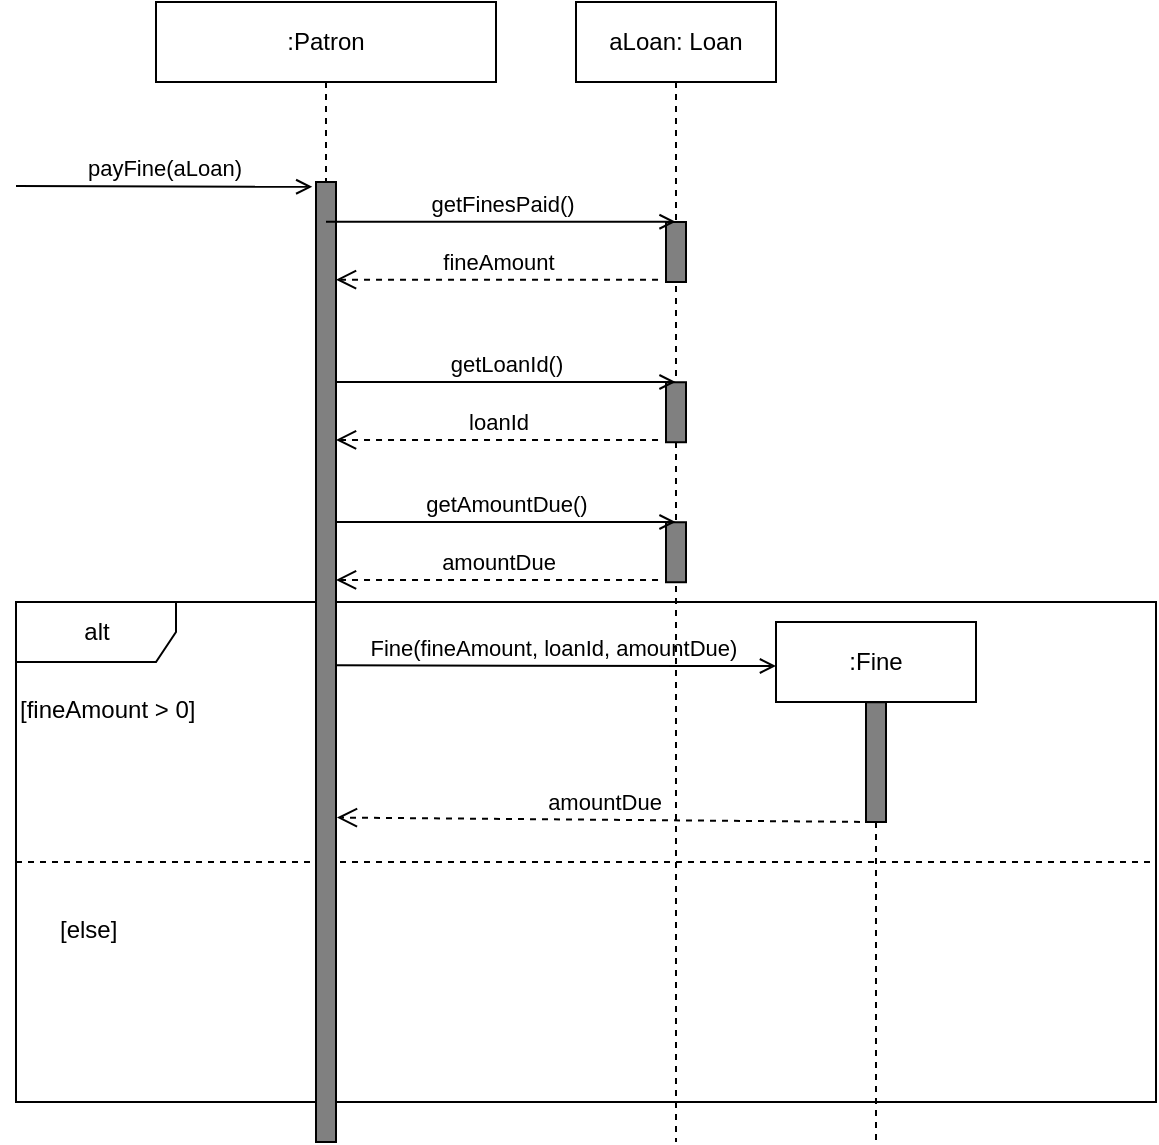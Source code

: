 <mxfile>
    <diagram id="MPEoFik_bNeqSjJtSBp8" name="pay-fine">
        <mxGraphModel dx="1384" dy="698" grid="1" gridSize="10" guides="1" tooltips="1" connect="1" arrows="1" fold="1" page="1" pageScale="1" pageWidth="1169" pageHeight="827" background="#ffffff" math="0" shadow="0">
            <root>
                <mxCell id="0"/>
                <mxCell id="1" parent="0"/>
                <mxCell id="46" value="alt" style="shape=umlFrame;tabWidth=110;tabHeight=30;tabPosition=left;html=1;boundedLbl=1;labelInHeader=1;width=80;height=30;fillColor=none;" parent="1" vertex="1">
                    <mxGeometry x="280" y="420" width="570" height="250" as="geometry"/>
                </mxCell>
                <mxCell id="47" value="[fineAmount &gt; 0]" style="text;fillColor=none;" parent="46" vertex="1">
                    <mxGeometry width="100" height="20" relative="1" as="geometry">
                        <mxPoint y="40" as="offset"/>
                    </mxGeometry>
                </mxCell>
                <mxCell id="48" value="[else]" style="line;strokeWidth=1;dashed=1;labelPosition=center;verticalLabelPosition=bottom;align=left;verticalAlign=top;spacingLeft=20;spacingTop=15;fillColor=none;" parent="46" vertex="1">
                    <mxGeometry y="125" width="570" height="10" as="geometry"/>
                </mxCell>
                <mxCell id="21" value="aLoan: Loan" style="shape=umlLifeline;perimeter=lifelinePerimeter;whiteSpace=wrap;html=1;container=1;collapsible=0;recursiveResize=0;outlineConnect=0;fillColor=none;" parent="1" vertex="1">
                    <mxGeometry x="560" y="120" width="100" height="570" as="geometry"/>
                </mxCell>
                <mxCell id="22" value="" style="html=1;points=[];perimeter=orthogonalPerimeter;fillColor=#808080;" parent="21" vertex="1">
                    <mxGeometry x="45" y="110" width="10" height="30" as="geometry"/>
                </mxCell>
                <mxCell id="31" value="" style="html=1;points=[];perimeter=orthogonalPerimeter;fillColor=#808080;" parent="21" vertex="1">
                    <mxGeometry x="45" y="190.12" width="10" height="30" as="geometry"/>
                </mxCell>
                <mxCell id="33" value="loanId" style="endArrow=open;startArrow=none;endFill=0;startFill=0;endSize=8;html=1;verticalAlign=bottom;dashed=1;labelBackgroundColor=none;exitX=0.001;exitY=0.862;exitDx=0;exitDy=0;exitPerimeter=0;" parent="21" target="24" edge="1">
                    <mxGeometry width="160" relative="1" as="geometry">
                        <mxPoint x="41.01" y="218.98" as="sourcePoint"/>
                        <mxPoint x="-154" y="219.12" as="targetPoint"/>
                    </mxGeometry>
                </mxCell>
                <mxCell id="34" value="" style="html=1;points=[];perimeter=orthogonalPerimeter;fillColor=#808080;" parent="21" vertex="1">
                    <mxGeometry x="45" y="260.12" width="10" height="30" as="geometry"/>
                </mxCell>
                <mxCell id="36" value="amountDue" style="endArrow=open;startArrow=none;endFill=0;startFill=0;endSize=8;html=1;verticalAlign=bottom;dashed=1;labelBackgroundColor=none;exitX=0.001;exitY=0.862;exitDx=0;exitDy=0;exitPerimeter=0;" parent="21" target="24" edge="1">
                    <mxGeometry width="160" relative="1" as="geometry">
                        <mxPoint x="41.01" y="288.98" as="sourcePoint"/>
                        <mxPoint x="-154" y="289.12" as="targetPoint"/>
                    </mxGeometry>
                </mxCell>
                <mxCell id="41" value="Fine(fineAmount, loanId, amountDue)&amp;nbsp;" style="html=1;verticalAlign=bottom;labelBackgroundColor=none;endArrow=open;endFill=0;entryX=0.481;entryY=-0.004;entryDx=0;entryDy=0;entryPerimeter=0;exitX=0.94;exitY=0.541;exitDx=0;exitDy=0;exitPerimeter=0;" parent="21" edge="1">
                    <mxGeometry width="160" relative="1" as="geometry">
                        <mxPoint x="-120.6" y="331.68" as="sourcePoint"/>
                        <mxPoint x="100.0" y="332.0" as="targetPoint"/>
                        <Array as="points">
                            <mxPoint x="70" y="332"/>
                        </Array>
                    </mxGeometry>
                </mxCell>
                <mxCell id="45" value="amountDue" style="endArrow=open;startArrow=none;endFill=0;startFill=0;endSize=8;html=1;verticalAlign=bottom;dashed=1;labelBackgroundColor=none;exitX=0.001;exitY=0.862;exitDx=0;exitDy=0;exitPerimeter=0;entryX=1.047;entryY=0.662;entryDx=0;entryDy=0;entryPerimeter=0;" parent="21" target="24" edge="1">
                    <mxGeometry width="160" relative="1" as="geometry">
                        <mxPoint x="148" y="410.0" as="sourcePoint"/>
                        <mxPoint x="-48.01" y="410.0" as="targetPoint"/>
                    </mxGeometry>
                </mxCell>
                <mxCell id="23" value=":Patron" style="shape=umlLifeline;perimeter=lifelinePerimeter;whiteSpace=wrap;html=1;container=1;collapsible=0;recursiveResize=0;outlineConnect=0;fillColor=none;" parent="1" vertex="1">
                    <mxGeometry x="350" y="120" width="170" height="570" as="geometry"/>
                </mxCell>
                <mxCell id="24" value="" style="html=1;points=[];perimeter=orthogonalPerimeter;fillColor=#808080;" parent="23" vertex="1">
                    <mxGeometry x="80" y="90" width="10" height="480" as="geometry"/>
                </mxCell>
                <mxCell id="27" value="payFine(aLoan)" style="html=1;verticalAlign=bottom;labelBackgroundColor=none;endArrow=open;endFill=0;entryX=-0.187;entryY=0.005;entryDx=0;entryDy=0;entryPerimeter=0;" parent="1" target="24" edge="1">
                    <mxGeometry width="160" relative="1" as="geometry">
                        <mxPoint x="280" y="212" as="sourcePoint"/>
                        <mxPoint x="380" y="210" as="targetPoint"/>
                    </mxGeometry>
                </mxCell>
                <mxCell id="28" value="getFinesPaid()" style="html=1;verticalAlign=bottom;labelBackgroundColor=none;endArrow=open;endFill=0;entryX=0.481;entryY=-0.004;entryDx=0;entryDy=0;entryPerimeter=0;" parent="1" source="23" target="22" edge="1">
                    <mxGeometry width="160" relative="1" as="geometry">
                        <mxPoint x="410" y="230" as="sourcePoint"/>
                        <mxPoint x="600" y="230" as="targetPoint"/>
                    </mxGeometry>
                </mxCell>
                <mxCell id="29" value="fineAmount" style="endArrow=open;startArrow=none;endFill=0;startFill=0;endSize=8;html=1;verticalAlign=bottom;dashed=1;labelBackgroundColor=none;exitX=0.001;exitY=0.862;exitDx=0;exitDy=0;exitPerimeter=0;" parent="1" target="24" edge="1">
                    <mxGeometry width="160" relative="1" as="geometry">
                        <mxPoint x="601.01" y="258.86" as="sourcePoint"/>
                        <mxPoint x="406" y="259" as="targetPoint"/>
                    </mxGeometry>
                </mxCell>
                <mxCell id="37" value=":Fine" style="shape=umlLifeline;perimeter=lifelinePerimeter;whiteSpace=wrap;html=1;container=1;collapsible=0;recursiveResize=0;outlineConnect=0;fillColor=none;" parent="1" vertex="1">
                    <mxGeometry x="660" y="430" width="100" height="260" as="geometry"/>
                </mxCell>
                <mxCell id="38" value="" style="html=1;points=[];perimeter=orthogonalPerimeter;fillColor=#808080;" parent="37" vertex="1">
                    <mxGeometry x="45" y="40.12" width="10" height="59.88" as="geometry"/>
                </mxCell>
                <mxCell id="32" value="getLoanId()" style="html=1;verticalAlign=bottom;labelBackgroundColor=none;endArrow=open;endFill=0;entryX=0.481;entryY=-0.004;entryDx=0;entryDy=0;entryPerimeter=0;" parent="1" source="24" target="31" edge="1">
                    <mxGeometry width="160" relative="1" as="geometry">
                        <mxPoint x="404.1" y="310.64" as="sourcePoint"/>
                        <mxPoint x="600" y="310.12" as="targetPoint"/>
                    </mxGeometry>
                </mxCell>
                <mxCell id="35" value="getAmountDue()" style="html=1;verticalAlign=bottom;labelBackgroundColor=none;endArrow=open;endFill=0;entryX=0.481;entryY=-0.004;entryDx=0;entryDy=0;entryPerimeter=0;" parent="1" source="24" target="34" edge="1">
                    <mxGeometry width="160" relative="1" as="geometry">
                        <mxPoint x="404.1" y="380.64" as="sourcePoint"/>
                        <mxPoint x="60" y="40.12" as="targetPoint"/>
                    </mxGeometry>
                </mxCell>
            </root>
        </mxGraphModel>
    </diagram>
    <diagram id="lsu7tZ-5wyPX_rLPxJTI" name="checkin">
        <mxGraphModel dx="1384" dy="698" grid="1" gridSize="10" guides="1" tooltips="1" connect="1" arrows="1" fold="1" page="1" pageScale="1" pageWidth="1169" pageHeight="827" background="#ffffff" math="0" shadow="0">
            <root>
                <mxCell id="0"/>
                <mxCell id="1" parent="0"/>
                <mxCell id="EVbKOUU6559SmoUKZ8n5-3" value="&amp;lt;&amp;lt;class&amp;gt;&amp;gt;&lt;br&gt;Loan" style="shape=umlLifeline;perimeter=lifelinePerimeter;whiteSpace=wrap;html=1;container=1;collapsible=0;recursiveResize=0;outlineConnect=0;fillColor=none;" parent="1" vertex="1">
                    <mxGeometry x="570" y="150" width="100" height="410" as="geometry"/>
                </mxCell>
                <mxCell id="7IWd7xvV8XiRp6V7sCf0-1" value="" style="html=1;points=[];perimeter=orthogonalPerimeter;fillColor=#808080;" parent="EVbKOUU6559SmoUKZ8n5-3" vertex="1">
                    <mxGeometry x="45" y="120" width="10" height="40" as="geometry"/>
                </mxCell>
                <mxCell id="EVbKOUU6559SmoUKZ8n5-5" value=":CheckInController" style="shape=umlLifeline;perimeter=lifelinePerimeter;whiteSpace=wrap;html=1;container=1;collapsible=0;recursiveResize=0;outlineConnect=0;fillColor=none;" parent="1" vertex="1">
                    <mxGeometry x="220" y="150" width="100" height="410" as="geometry"/>
                </mxCell>
                <mxCell id="EVbKOUU6559SmoUKZ8n5-6" value="" style="html=1;points=[];perimeter=orthogonalPerimeter;fillColor=#808080;" parent="EVbKOUU6559SmoUKZ8n5-5" vertex="1">
                    <mxGeometry x="45" y="90" width="10" height="210" as="geometry"/>
                </mxCell>
                <mxCell id="7vXhohfvbYViJ-qTs98m-1" value=":Librarian" style="shape=umlLifeline;perimeter=lifelinePerimeter;whiteSpace=wrap;html=1;container=1;collapsible=0;recursiveResize=0;outlineConnect=0;fillColor=none;" parent="1" vertex="1">
                    <mxGeometry x="730" y="150" width="100" height="410" as="geometry"/>
                </mxCell>
                <mxCell id="7vXhohfvbYViJ-qTs98m-2" value="" style="html=1;points=[];perimeter=orthogonalPerimeter;fillColor=#808080;" parent="7vXhohfvbYViJ-qTs98m-1" vertex="1">
                    <mxGeometry x="45" y="180" width="10" height="150" as="geometry"/>
                </mxCell>
                <mxCell id="7vXhohfvbYViJ-qTs98m-3" value="aLoan: Loan" style="shape=umlLifeline;perimeter=lifelinePerimeter;whiteSpace=wrap;html=1;container=1;collapsible=0;recursiveResize=0;outlineConnect=0;fillColor=none;" parent="1" vertex="1">
                    <mxGeometry x="950" y="253" width="100" height="307" as="geometry"/>
                </mxCell>
                <mxCell id="7vXhohfvbYViJ-qTs98m-4" value="" style="html=1;points=[];perimeter=orthogonalPerimeter;fillColor=#808080;" parent="7vXhohfvbYViJ-qTs98m-3" vertex="1">
                    <mxGeometry x="45" y="40" width="10" height="20" as="geometry"/>
                </mxCell>
                <mxCell id="RpeiVEMbx6OwtMUsFMDf-9" style="edgeStyle=none;html=1;" parent="7vXhohfvbYViJ-qTs98m-3" source="RpeiVEMbx6OwtMUsFMDf-4" target="7vXhohfvbYViJ-qTs98m-3" edge="1">
                    <mxGeometry relative="1" as="geometry"/>
                </mxCell>
                <mxCell id="RpeiVEMbx6OwtMUsFMDf-4" value="" style="html=1;points=[];perimeter=orthogonalPerimeter;fillColor=#808080;" parent="7vXhohfvbYViJ-qTs98m-3" vertex="1">
                    <mxGeometry x="45" y="100" width="10" height="40" as="geometry"/>
                </mxCell>
                <mxCell id="RpeiVEMbx6OwtMUsFMDf-5" value="" style="html=1;points=[];perimeter=orthogonalPerimeter;fillColor=#808080;" parent="7vXhohfvbYViJ-qTs98m-3" vertex="1">
                    <mxGeometry x="45" y="180" width="10" height="40" as="geometry"/>
                </mxCell>
                <mxCell id="5jDFTxrKPCFwXKo18iMx-1" value="handleCheckIn(loanId)" style="html=1;verticalAlign=bottom;labelBackgroundColor=none;endArrow=open;endFill=0;entryX=0.527;entryY=0;entryDx=0;entryDy=0;entryPerimeter=0;" parent="1" target="EVbKOUU6559SmoUKZ8n5-6" edge="1">
                    <mxGeometry width="160" relative="1" as="geometry">
                        <mxPoint x="50" y="240" as="sourcePoint"/>
                        <mxPoint x="198.13" y="250.4" as="targetPoint"/>
                    </mxGeometry>
                </mxCell>
                <mxCell id="5jDFTxrKPCFwXKo18iMx-2" value="&amp;lt;&amp;lt;static&amp;gt;&amp;gt;&lt;br&gt;findById(loanId)" style="html=1;verticalAlign=bottom;labelBackgroundColor=none;endArrow=open;endFill=0;exitX=1.281;exitY=0.154;exitDx=0;exitDy=0;exitPerimeter=0;" parent="1" source="EVbKOUU6559SmoUKZ8n5-6" target="EVbKOUU6559SmoUKZ8n5-3" edge="1">
                    <mxGeometry x="0.0" width="160" relative="1" as="geometry">
                        <mxPoint x="505" y="260" as="sourcePoint"/>
                        <mxPoint x="510" y="220" as="targetPoint"/>
                        <mxPoint as="offset"/>
                    </mxGeometry>
                </mxCell>
                <mxCell id="RpeiVEMbx6OwtMUsFMDf-1" value="aLoan" style="endArrow=open;startArrow=none;endFill=0;startFill=0;endSize=8;html=1;verticalAlign=bottom;dashed=1;labelBackgroundColor=none;exitX=0.067;exitY=0.774;exitDx=0;exitDy=0;exitPerimeter=0;" parent="1" source="7IWd7xvV8XiRp6V7sCf0-1" target="EVbKOUU6559SmoUKZ8n5-5" edge="1">
                    <mxGeometry x="0.0" width="160" relative="1" as="geometry">
                        <mxPoint x="601.01" y="338.98" as="sourcePoint"/>
                        <mxPoint x="440" y="338.98" as="targetPoint"/>
                        <mxPoint as="offset"/>
                    </mxGeometry>
                </mxCell>
                <mxCell id="RpeiVEMbx6OwtMUsFMDf-3" value="checkIn(aLoan)" style="html=1;verticalAlign=bottom;labelBackgroundColor=none;endArrow=open;endFill=0;exitX=1.136;exitY=0.46;exitDx=0;exitDy=0;exitPerimeter=0;entryX=0.122;entryY=0.011;entryDx=0;entryDy=0;entryPerimeter=0;" parent="1" source="EVbKOUU6559SmoUKZ8n5-6" target="7vXhohfvbYViJ-qTs98m-2" edge="1">
                    <mxGeometry x="0.0" width="160" relative="1" as="geometry">
                        <mxPoint x="310.0" y="344.66" as="sourcePoint"/>
                        <mxPoint x="651.69" y="344.66" as="targetPoint"/>
                        <mxPoint as="offset"/>
                    </mxGeometry>
                </mxCell>
                <mxCell id="RpeiVEMbx6OwtMUsFMDf-6" value="setReturnDate()" style="html=1;verticalAlign=bottom;labelBackgroundColor=none;endArrow=open;endFill=0;exitX=1.364;exitY=0.303;exitDx=0;exitDy=0;exitPerimeter=0;" parent="1" edge="1">
                    <mxGeometry x="0.0" width="160" relative="1" as="geometry">
                        <mxPoint x="788.64" y="351.45" as="sourcePoint"/>
                        <mxPoint x="995.0" y="351.45" as="targetPoint"/>
                        <mxPoint as="offset"/>
                    </mxGeometry>
                </mxCell>
                <mxCell id="RpeiVEMbx6OwtMUsFMDf-8" value="setCheckInLibrarianId()" style="html=1;verticalAlign=bottom;labelBackgroundColor=none;endArrow=open;endFill=0;" parent="1" source="7vXhohfvbYViJ-qTs98m-2" target="RpeiVEMbx6OwtMUsFMDf-5" edge="1">
                    <mxGeometry x="0.0" width="160" relative="1" as="geometry">
                        <mxPoint x="795.0" y="375.0" as="sourcePoint"/>
                        <mxPoint x="1009.5" y="375.0" as="targetPoint"/>
                        <mxPoint as="offset"/>
                    </mxGeometry>
                </mxCell>
                <mxCell id="7IWd7xvV8XiRp6V7sCf0-4" value="" style="html=1;verticalAlign=bottom;labelBackgroundColor=none;endArrow=open;endFill=0;entryX=0;entryY=0.084;entryDx=0;entryDy=0;entryPerimeter=0;" parent="1" target="7vXhohfvbYViJ-qTs98m-3" edge="1">
                    <mxGeometry x="0.0" width="160" relative="1" as="geometry">
                        <mxPoint x="627" y="279" as="sourcePoint"/>
                        <mxPoint x="907" y="279" as="targetPoint"/>
                        <mxPoint as="offset"/>
                    </mxGeometry>
                </mxCell>
            </root>
        </mxGraphModel>
    </diagram>
    <diagram id="N1B3kwWEVHR4gYJH-Rly" name="create-vendor">
        <mxGraphModel dx="318" dy="160" grid="1" gridSize="10" guides="1" tooltips="1" connect="1" arrows="1" fold="1" page="1" pageScale="1" pageWidth="1169" pageHeight="827" background="#ffffff" math="0" shadow="0">
            <root>
                <mxCell id="0"/>
                <mxCell id="1" parent="0"/>
                <mxCell id="OqdK08sEV30AsIpZdQsm-2" value=":VendorController" style="shape=umlLifeline;perimeter=lifelinePerimeter;whiteSpace=wrap;html=1;container=1;collapsible=0;recursiveResize=0;outlineConnect=0;" vertex="1" parent="1">
                    <mxGeometry x="350" y="100" width="100" height="700" as="geometry"/>
                </mxCell>
                <mxCell id="OqdK08sEV30AsIpZdQsm-3" value="" style="html=1;points=[];perimeter=orthogonalPerimeter;fillColor=#808080;" vertex="1" parent="OqdK08sEV30AsIpZdQsm-2">
                    <mxGeometry x="45" y="90" width="10" height="570" as="geometry"/>
                </mxCell>
                <mxCell id="GStYAvvnpQxeLRDFX3Wr-1" value="createVendor()" style="html=1;verticalAlign=bottom;labelBackgroundColor=none;endArrow=open;endFill=0;entryX=0.527;entryY=0;entryDx=0;entryDy=0;entryPerimeter=0;" edge="1" parent="OqdK08sEV30AsIpZdQsm-2">
                    <mxGeometry width="160" relative="1" as="geometry">
                        <mxPoint x="-175.27" y="90" as="sourcePoint"/>
                        <mxPoint x="45" y="90" as="targetPoint"/>
                    </mxGeometry>
                </mxCell>
                <mxCell id="OqdK08sEV30AsIpZdQsm-6" value=":VendorForm" style="shape=umlLifeline;perimeter=lifelinePerimeter;whiteSpace=wrap;html=1;container=1;collapsible=0;recursiveResize=0;outlineConnect=0;" vertex="1" parent="1">
                    <mxGeometry x="680" y="100" width="100" height="700" as="geometry"/>
                </mxCell>
                <mxCell id="OqdK08sEV30AsIpZdQsm-7" value="" style="html=1;points=[];perimeter=orthogonalPerimeter;fillColor=#808080;" vertex="1" parent="OqdK08sEV30AsIpZdQsm-6">
                    <mxGeometry x="45" y="100" width="10" height="40" as="geometry"/>
                </mxCell>
                <mxCell id="O9oHeqppPchUJ7tnU1ej-2" value="" style="html=1;points=[];perimeter=orthogonalPerimeter;fillColor=#808080;" vertex="1" parent="OqdK08sEV30AsIpZdQsm-6">
                    <mxGeometry x="45" y="180" width="10" height="40" as="geometry"/>
                </mxCell>
                <mxCell id="O9oHeqppPchUJ7tnU1ej-3" value="" style="html=1;points=[];perimeter=orthogonalPerimeter;fillColor=#808080;" vertex="1" parent="OqdK08sEV30AsIpZdQsm-6">
                    <mxGeometry x="45" y="620" width="10" height="40" as="geometry"/>
                </mxCell>
                <mxCell id="O9oHeqppPchUJ7tnU1ej-4" value="" style="html=1;points=[];perimeter=orthogonalPerimeter;fillColor=#808080;" vertex="1" parent="OqdK08sEV30AsIpZdQsm-6">
                    <mxGeometry x="45" y="260.51" width="10" height="40" as="geometry"/>
                </mxCell>
                <mxCell id="O9oHeqppPchUJ7tnU1ej-5" value="getContactPerson()" style="html=1;verticalAlign=bottom;labelBackgroundColor=none;endArrow=open;endFill=0;exitX=1.036;exitY=0.157;exitDx=0;exitDy=0;exitPerimeter=0;entryX=0.068;entryY=0.004;entryDx=0;entryDy=0;entryPerimeter=0;" edge="1" parent="OqdK08sEV30AsIpZdQsm-6" target="O9oHeqppPchUJ7tnU1ej-4">
                    <mxGeometry x="-0.001" width="160" relative="1" as="geometry">
                        <mxPoint x="-274.64" y="260" as="sourcePoint"/>
                        <mxPoint x="-30" y="259.51" as="targetPoint"/>
                        <mxPoint as="offset"/>
                    </mxGeometry>
                </mxCell>
                <mxCell id="O9oHeqppPchUJ7tnU1ej-6" value="contactPerson" style="endArrow=open;startArrow=none;endFill=0;startFill=0;endSize=8;html=1;verticalAlign=bottom;dashed=1;labelBackgroundColor=none;exitX=0.148;exitY=1.024;exitDx=0;exitDy=0;exitPerimeter=0;" edge="1" parent="OqdK08sEV30AsIpZdQsm-6" source="O9oHeqppPchUJ7tnU1ej-4">
                    <mxGeometry x="0.0" width="160" relative="1" as="geometry">
                        <mxPoint x="-50.0" y="300.51" as="sourcePoint"/>
                        <mxPoint x="-270" y="300.51" as="targetPoint"/>
                        <mxPoint as="offset"/>
                    </mxGeometry>
                </mxCell>
                <mxCell id="OqdK08sEV30AsIpZdQsm-8" value="&amp;lt;&amp;lt;class&amp;gt;&amp;gt;&lt;br&gt;Vendor" style="shape=umlLifeline;perimeter=lifelinePerimeter;whiteSpace=wrap;html=1;container=1;collapsible=0;recursiveResize=0;outlineConnect=0;" vertex="1" parent="1">
                    <mxGeometry x="805" y="100" width="100" height="700" as="geometry"/>
                </mxCell>
                <mxCell id="OqdK08sEV30AsIpZdQsm-9" value="" style="html=1;points=[];perimeter=orthogonalPerimeter;fillColor=#808080;" vertex="1" parent="OqdK08sEV30AsIpZdQsm-8">
                    <mxGeometry x="45" y="480" width="10" height="40" as="geometry"/>
                </mxCell>
                <mxCell id="GStYAvvnpQxeLRDFX3Wr-2" value="getEmail()" style="html=1;verticalAlign=bottom;labelBackgroundColor=none;endArrow=open;endFill=0;entryX=0.027;entryY=0.034;entryDx=0;entryDy=0;entryPerimeter=0;exitX=1.028;exitY=0.021;exitDx=0;exitDy=0;exitPerimeter=0;" edge="1" parent="1" source="OqdK08sEV30AsIpZdQsm-3" target="OqdK08sEV30AsIpZdQsm-7">
                    <mxGeometry width="160" relative="1" as="geometry">
                        <mxPoint x="410" y="201" as="sourcePoint"/>
                        <mxPoint x="630.27" y="210" as="targetPoint"/>
                    </mxGeometry>
                </mxCell>
                <mxCell id="GStYAvvnpQxeLRDFX3Wr-3" value="getVendorName()" style="html=1;verticalAlign=bottom;labelBackgroundColor=none;endArrow=open;endFill=0;exitX=1.036;exitY=0.157;exitDx=0;exitDy=0;exitPerimeter=0;entryX=0.068;entryY=0.004;entryDx=0;entryDy=0;entryPerimeter=0;" edge="1" parent="1" source="OqdK08sEV30AsIpZdQsm-3" target="O9oHeqppPchUJ7tnU1ej-2">
                    <mxGeometry width="160" relative="1" as="geometry">
                        <mxPoint x="410" y="280" as="sourcePoint"/>
                        <mxPoint x="650" y="279" as="targetPoint"/>
                    </mxGeometry>
                </mxCell>
                <mxCell id="UR0-RT7Mdm2EMhcAfBlw-1" value="vendorEmail" style="endArrow=open;startArrow=none;endFill=0;startFill=0;endSize=8;html=1;verticalAlign=bottom;dashed=1;labelBackgroundColor=none;exitX=-0.132;exitY=0.974;exitDx=0;exitDy=0;exitPerimeter=0;entryX=1.036;entryY=0.088;entryDx=0;entryDy=0;entryPerimeter=0;" edge="1" parent="1" source="OqdK08sEV30AsIpZdQsm-7" target="OqdK08sEV30AsIpZdQsm-3">
                    <mxGeometry x="0.0" width="160" relative="1" as="geometry">
                        <mxPoint x="700" y="240" as="sourcePoint"/>
                        <mxPoint x="410" y="240.0" as="targetPoint"/>
                        <mxPoint as="offset"/>
                    </mxGeometry>
                </mxCell>
                <mxCell id="UR0-RT7Mdm2EMhcAfBlw-2" value="vendorName" style="endArrow=open;startArrow=none;endFill=0;startFill=0;endSize=8;html=1;verticalAlign=bottom;dashed=1;labelBackgroundColor=none;exitX=0.148;exitY=1.024;exitDx=0;exitDy=0;exitPerimeter=0;" edge="1" parent="1" source="O9oHeqppPchUJ7tnU1ej-2">
                    <mxGeometry x="0.0" width="160" relative="1" as="geometry">
                        <mxPoint x="630.0" y="320" as="sourcePoint"/>
                        <mxPoint x="410" y="320" as="targetPoint"/>
                        <mxPoint as="offset"/>
                    </mxGeometry>
                </mxCell>
                <mxCell id="UR0-RT7Mdm2EMhcAfBlw-3" value="newVendor: Vendor" style="shape=umlLifeline;perimeter=lifelinePerimeter;whiteSpace=wrap;html=1;container=1;collapsible=0;recursiveResize=0;outlineConnect=0;" vertex="1" parent="1">
                    <mxGeometry x="600" y="430" width="100" height="370" as="geometry"/>
                </mxCell>
                <mxCell id="UR0-RT7Mdm2EMhcAfBlw-4" value="" style="html=1;points=[];perimeter=orthogonalPerimeter;fillColor=#808080;" vertex="1" parent="UR0-RT7Mdm2EMhcAfBlw-3">
                    <mxGeometry x="45" y="40" width="10" height="70" as="geometry"/>
                </mxCell>
                <mxCell id="UR0-RT7Mdm2EMhcAfBlw-5" value="Vendor (vendorEmail,&lt;br&gt;&amp;nbsp;vendorName, contactPerson)" style="html=1;verticalAlign=bottom;labelBackgroundColor=none;endArrow=open;endFill=0;entryX=-0.05;entryY=0.067;entryDx=0;entryDy=0;entryPerimeter=0;exitX=1.105;exitY=0.466;exitDx=0;exitDy=0;exitPerimeter=0;" edge="1" parent="1" source="OqdK08sEV30AsIpZdQsm-3" target="UR0-RT7Mdm2EMhcAfBlw-3">
                    <mxGeometry x="0.003" width="160" relative="1" as="geometry">
                        <mxPoint x="410" y="390" as="sourcePoint"/>
                        <mxPoint x="580" y="390" as="targetPoint"/>
                        <mxPoint as="offset"/>
                    </mxGeometry>
                </mxCell>
                <mxCell id="UR0-RT7Mdm2EMhcAfBlw-7" value="&lt;span style=&quot;font-size: 12px;&quot;&gt;newVendor&lt;/span&gt;" style="endArrow=open;startArrow=none;endFill=0;startFill=0;endSize=8;html=1;verticalAlign=bottom;dashed=1;labelBackgroundColor=none;exitX=-0.155;exitY=0.97;exitDx=0;exitDy=0;exitPerimeter=0;entryX=1.133;entryY=0.608;entryDx=0;entryDy=0;entryPerimeter=0;" edge="1" parent="1" source="UR0-RT7Mdm2EMhcAfBlw-4" target="OqdK08sEV30AsIpZdQsm-3">
                    <mxGeometry x="0.003" width="160" relative="1" as="geometry">
                        <mxPoint x="630.0" y="480" as="sourcePoint"/>
                        <mxPoint x="410" y="480" as="targetPoint"/>
                        <mxPoint as="offset"/>
                    </mxGeometry>
                </mxCell>
                <mxCell id="UR0-RT7Mdm2EMhcAfBlw-8" value="&amp;lt;&amp;lt;static&amp;gt;&amp;gt;&lt;br&gt;save(newVendor)" style="html=1;verticalAlign=bottom;labelBackgroundColor=none;endArrow=open;endFill=0;entryX=-0.061;entryY=0.016;entryDx=0;entryDy=0;entryPerimeter=0;exitX=1.039;exitY=0.689;exitDx=0;exitDy=0;exitPerimeter=0;" edge="1" parent="1" source="OqdK08sEV30AsIpZdQsm-3" target="OqdK08sEV30AsIpZdQsm-9">
                    <mxGeometry x="0.003" width="160" relative="1" as="geometry">
                        <mxPoint x="450" y="560.0" as="sourcePoint"/>
                        <mxPoint x="560.0" y="560.0" as="targetPoint"/>
                        <mxPoint as="offset"/>
                    </mxGeometry>
                </mxCell>
                <mxCell id="O9oHeqppPchUJ7tnU1ej-1" value="clearForm()" style="html=1;verticalAlign=bottom;labelBackgroundColor=none;endArrow=open;endFill=0;entryX=-0.088;entryY=0.02;entryDx=0;entryDy=0;entryPerimeter=0;exitX=1.133;exitY=0.929;exitDx=0;exitDy=0;exitPerimeter=0;" edge="1" parent="1" source="OqdK08sEV30AsIpZdQsm-3" target="O9oHeqppPchUJ7tnU1ej-3">
                    <mxGeometry width="160" relative="1" as="geometry">
                        <mxPoint x="439.73" y="720" as="sourcePoint"/>
                        <mxPoint x="660" y="720" as="targetPoint"/>
                    </mxGeometry>
                </mxCell>
            </root>
        </mxGraphModel>
    </diagram>
</mxfile>